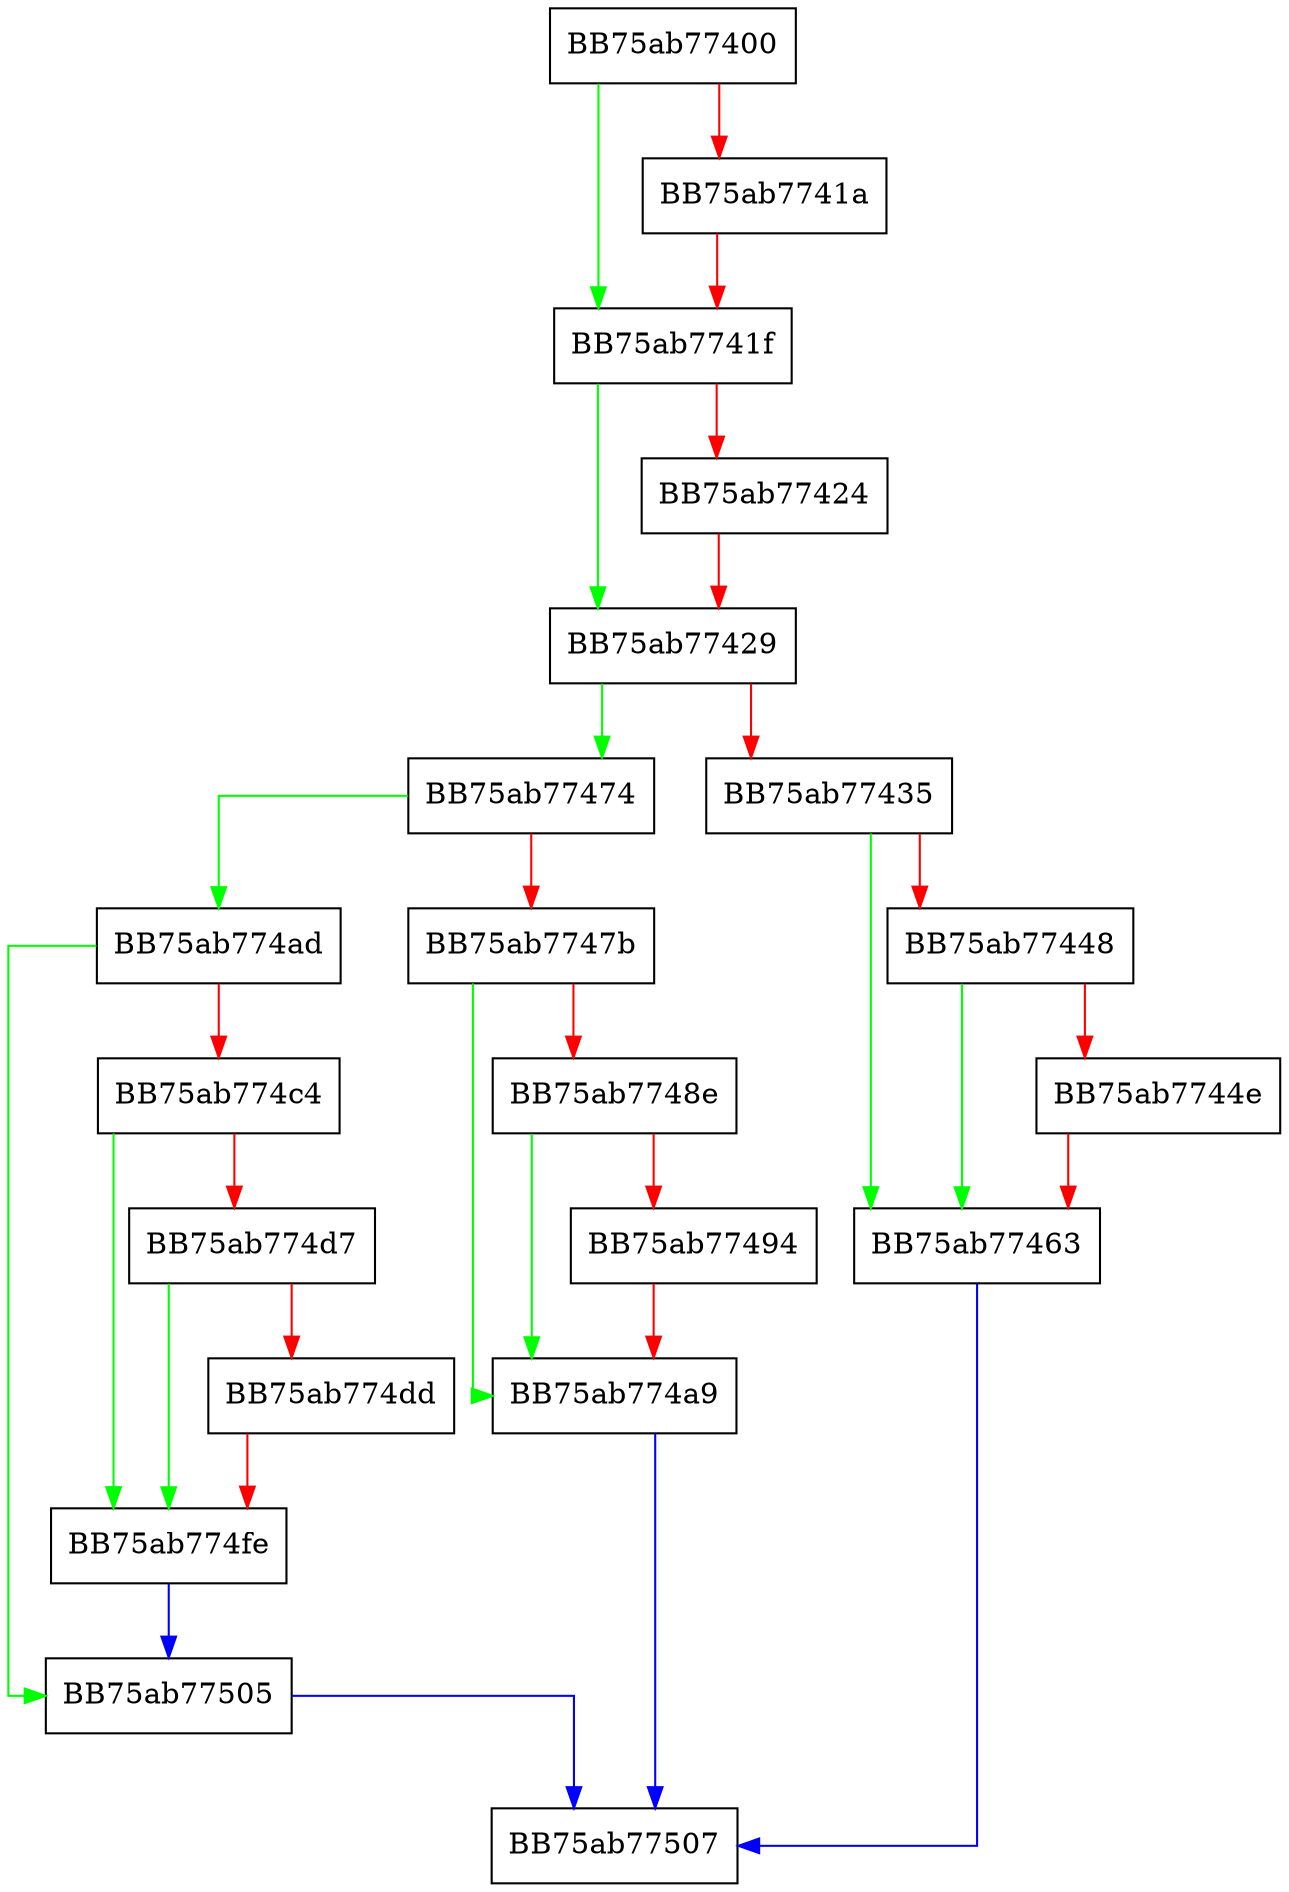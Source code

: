 digraph pfnStartService {
  node [shape="box"];
  graph [splines=ortho];
  BB75ab77400 -> BB75ab7741f [color="green"];
  BB75ab77400 -> BB75ab7741a [color="red"];
  BB75ab7741a -> BB75ab7741f [color="red"];
  BB75ab7741f -> BB75ab77429 [color="green"];
  BB75ab7741f -> BB75ab77424 [color="red"];
  BB75ab77424 -> BB75ab77429 [color="red"];
  BB75ab77429 -> BB75ab77474 [color="green"];
  BB75ab77429 -> BB75ab77435 [color="red"];
  BB75ab77435 -> BB75ab77463 [color="green"];
  BB75ab77435 -> BB75ab77448 [color="red"];
  BB75ab77448 -> BB75ab77463 [color="green"];
  BB75ab77448 -> BB75ab7744e [color="red"];
  BB75ab7744e -> BB75ab77463 [color="red"];
  BB75ab77463 -> BB75ab77507 [color="blue"];
  BB75ab77474 -> BB75ab774ad [color="green"];
  BB75ab77474 -> BB75ab7747b [color="red"];
  BB75ab7747b -> BB75ab774a9 [color="green"];
  BB75ab7747b -> BB75ab7748e [color="red"];
  BB75ab7748e -> BB75ab774a9 [color="green"];
  BB75ab7748e -> BB75ab77494 [color="red"];
  BB75ab77494 -> BB75ab774a9 [color="red"];
  BB75ab774a9 -> BB75ab77507 [color="blue"];
  BB75ab774ad -> BB75ab77505 [color="green"];
  BB75ab774ad -> BB75ab774c4 [color="red"];
  BB75ab774c4 -> BB75ab774fe [color="green"];
  BB75ab774c4 -> BB75ab774d7 [color="red"];
  BB75ab774d7 -> BB75ab774fe [color="green"];
  BB75ab774d7 -> BB75ab774dd [color="red"];
  BB75ab774dd -> BB75ab774fe [color="red"];
  BB75ab774fe -> BB75ab77505 [color="blue"];
  BB75ab77505 -> BB75ab77507 [color="blue"];
}